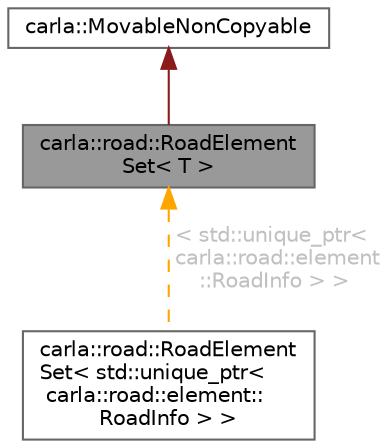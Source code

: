 digraph "carla::road::RoadElementSet&lt; T &gt;"
{
 // INTERACTIVE_SVG=YES
 // LATEX_PDF_SIZE
  bgcolor="transparent";
  edge [fontname=Helvetica,fontsize=10,labelfontname=Helvetica,labelfontsize=10];
  node [fontname=Helvetica,fontsize=10,shape=box,height=0.2,width=0.4];
  Node1 [id="Node000001",label="carla::road::RoadElement\lSet\< T \>",height=0.2,width=0.4,color="gray40", fillcolor="grey60", style="filled", fontcolor="black",tooltip="A set of elements ordered by its position on the road."];
  Node2 -> Node1 [id="edge1_Node000001_Node000002",dir="back",color="firebrick4",style="solid",tooltip=" "];
  Node2 [id="Node000002",label="carla::MovableNonCopyable",height=0.2,width=0.4,color="gray40", fillcolor="white", style="filled",URL="$d7/d55/classcarla_1_1MovableNonCopyable.html",tooltip="Inherit (privately) to suppress copy construction and assignment."];
  Node1 -> Node3 [id="edge2_Node000001_Node000003",dir="back",color="orange",style="dashed",tooltip=" ",label=" \< std::unique_ptr\<\l carla::road::element\l::RoadInfo \> \>",fontcolor="grey" ];
  Node3 [id="Node000003",label="carla::road::RoadElement\lSet\< std::unique_ptr\<\l carla::road::element::\lRoadInfo \> \>",height=0.2,width=0.4,color="gray40", fillcolor="white", style="filled",URL="$dc/dcf/classcarla_1_1road_1_1RoadElementSet.html",tooltip=" "];
}
